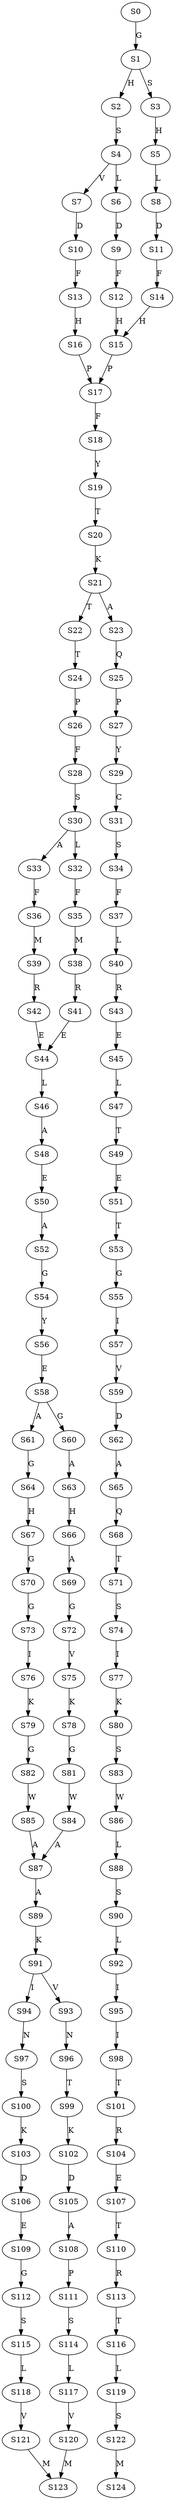 strict digraph  {
	S0 -> S1 [ label = G ];
	S1 -> S2 [ label = H ];
	S1 -> S3 [ label = S ];
	S2 -> S4 [ label = S ];
	S3 -> S5 [ label = H ];
	S4 -> S6 [ label = L ];
	S4 -> S7 [ label = V ];
	S5 -> S8 [ label = L ];
	S6 -> S9 [ label = D ];
	S7 -> S10 [ label = D ];
	S8 -> S11 [ label = D ];
	S9 -> S12 [ label = F ];
	S10 -> S13 [ label = F ];
	S11 -> S14 [ label = F ];
	S12 -> S15 [ label = H ];
	S13 -> S16 [ label = H ];
	S14 -> S15 [ label = H ];
	S15 -> S17 [ label = P ];
	S16 -> S17 [ label = P ];
	S17 -> S18 [ label = F ];
	S18 -> S19 [ label = Y ];
	S19 -> S20 [ label = T ];
	S20 -> S21 [ label = K ];
	S21 -> S22 [ label = T ];
	S21 -> S23 [ label = A ];
	S22 -> S24 [ label = T ];
	S23 -> S25 [ label = Q ];
	S24 -> S26 [ label = P ];
	S25 -> S27 [ label = P ];
	S26 -> S28 [ label = F ];
	S27 -> S29 [ label = Y ];
	S28 -> S30 [ label = S ];
	S29 -> S31 [ label = C ];
	S30 -> S32 [ label = L ];
	S30 -> S33 [ label = A ];
	S31 -> S34 [ label = S ];
	S32 -> S35 [ label = F ];
	S33 -> S36 [ label = F ];
	S34 -> S37 [ label = F ];
	S35 -> S38 [ label = M ];
	S36 -> S39 [ label = M ];
	S37 -> S40 [ label = L ];
	S38 -> S41 [ label = R ];
	S39 -> S42 [ label = R ];
	S40 -> S43 [ label = R ];
	S41 -> S44 [ label = E ];
	S42 -> S44 [ label = E ];
	S43 -> S45 [ label = E ];
	S44 -> S46 [ label = L ];
	S45 -> S47 [ label = L ];
	S46 -> S48 [ label = A ];
	S47 -> S49 [ label = T ];
	S48 -> S50 [ label = E ];
	S49 -> S51 [ label = E ];
	S50 -> S52 [ label = A ];
	S51 -> S53 [ label = T ];
	S52 -> S54 [ label = G ];
	S53 -> S55 [ label = G ];
	S54 -> S56 [ label = Y ];
	S55 -> S57 [ label = I ];
	S56 -> S58 [ label = E ];
	S57 -> S59 [ label = V ];
	S58 -> S60 [ label = G ];
	S58 -> S61 [ label = A ];
	S59 -> S62 [ label = D ];
	S60 -> S63 [ label = A ];
	S61 -> S64 [ label = G ];
	S62 -> S65 [ label = A ];
	S63 -> S66 [ label = H ];
	S64 -> S67 [ label = H ];
	S65 -> S68 [ label = Q ];
	S66 -> S69 [ label = A ];
	S67 -> S70 [ label = G ];
	S68 -> S71 [ label = T ];
	S69 -> S72 [ label = G ];
	S70 -> S73 [ label = G ];
	S71 -> S74 [ label = S ];
	S72 -> S75 [ label = V ];
	S73 -> S76 [ label = I ];
	S74 -> S77 [ label = I ];
	S75 -> S78 [ label = K ];
	S76 -> S79 [ label = K ];
	S77 -> S80 [ label = K ];
	S78 -> S81 [ label = G ];
	S79 -> S82 [ label = G ];
	S80 -> S83 [ label = S ];
	S81 -> S84 [ label = W ];
	S82 -> S85 [ label = W ];
	S83 -> S86 [ label = W ];
	S84 -> S87 [ label = A ];
	S85 -> S87 [ label = A ];
	S86 -> S88 [ label = L ];
	S87 -> S89 [ label = A ];
	S88 -> S90 [ label = S ];
	S89 -> S91 [ label = K ];
	S90 -> S92 [ label = L ];
	S91 -> S93 [ label = V ];
	S91 -> S94 [ label = I ];
	S92 -> S95 [ label = I ];
	S93 -> S96 [ label = N ];
	S94 -> S97 [ label = N ];
	S95 -> S98 [ label = I ];
	S96 -> S99 [ label = T ];
	S97 -> S100 [ label = S ];
	S98 -> S101 [ label = T ];
	S99 -> S102 [ label = K ];
	S100 -> S103 [ label = K ];
	S101 -> S104 [ label = R ];
	S102 -> S105 [ label = D ];
	S103 -> S106 [ label = D ];
	S104 -> S107 [ label = E ];
	S105 -> S108 [ label = A ];
	S106 -> S109 [ label = E ];
	S107 -> S110 [ label = T ];
	S108 -> S111 [ label = P ];
	S109 -> S112 [ label = G ];
	S110 -> S113 [ label = R ];
	S111 -> S114 [ label = S ];
	S112 -> S115 [ label = S ];
	S113 -> S116 [ label = T ];
	S114 -> S117 [ label = L ];
	S115 -> S118 [ label = L ];
	S116 -> S119 [ label = L ];
	S117 -> S120 [ label = V ];
	S118 -> S121 [ label = V ];
	S119 -> S122 [ label = S ];
	S120 -> S123 [ label = M ];
	S121 -> S123 [ label = M ];
	S122 -> S124 [ label = M ];
}
